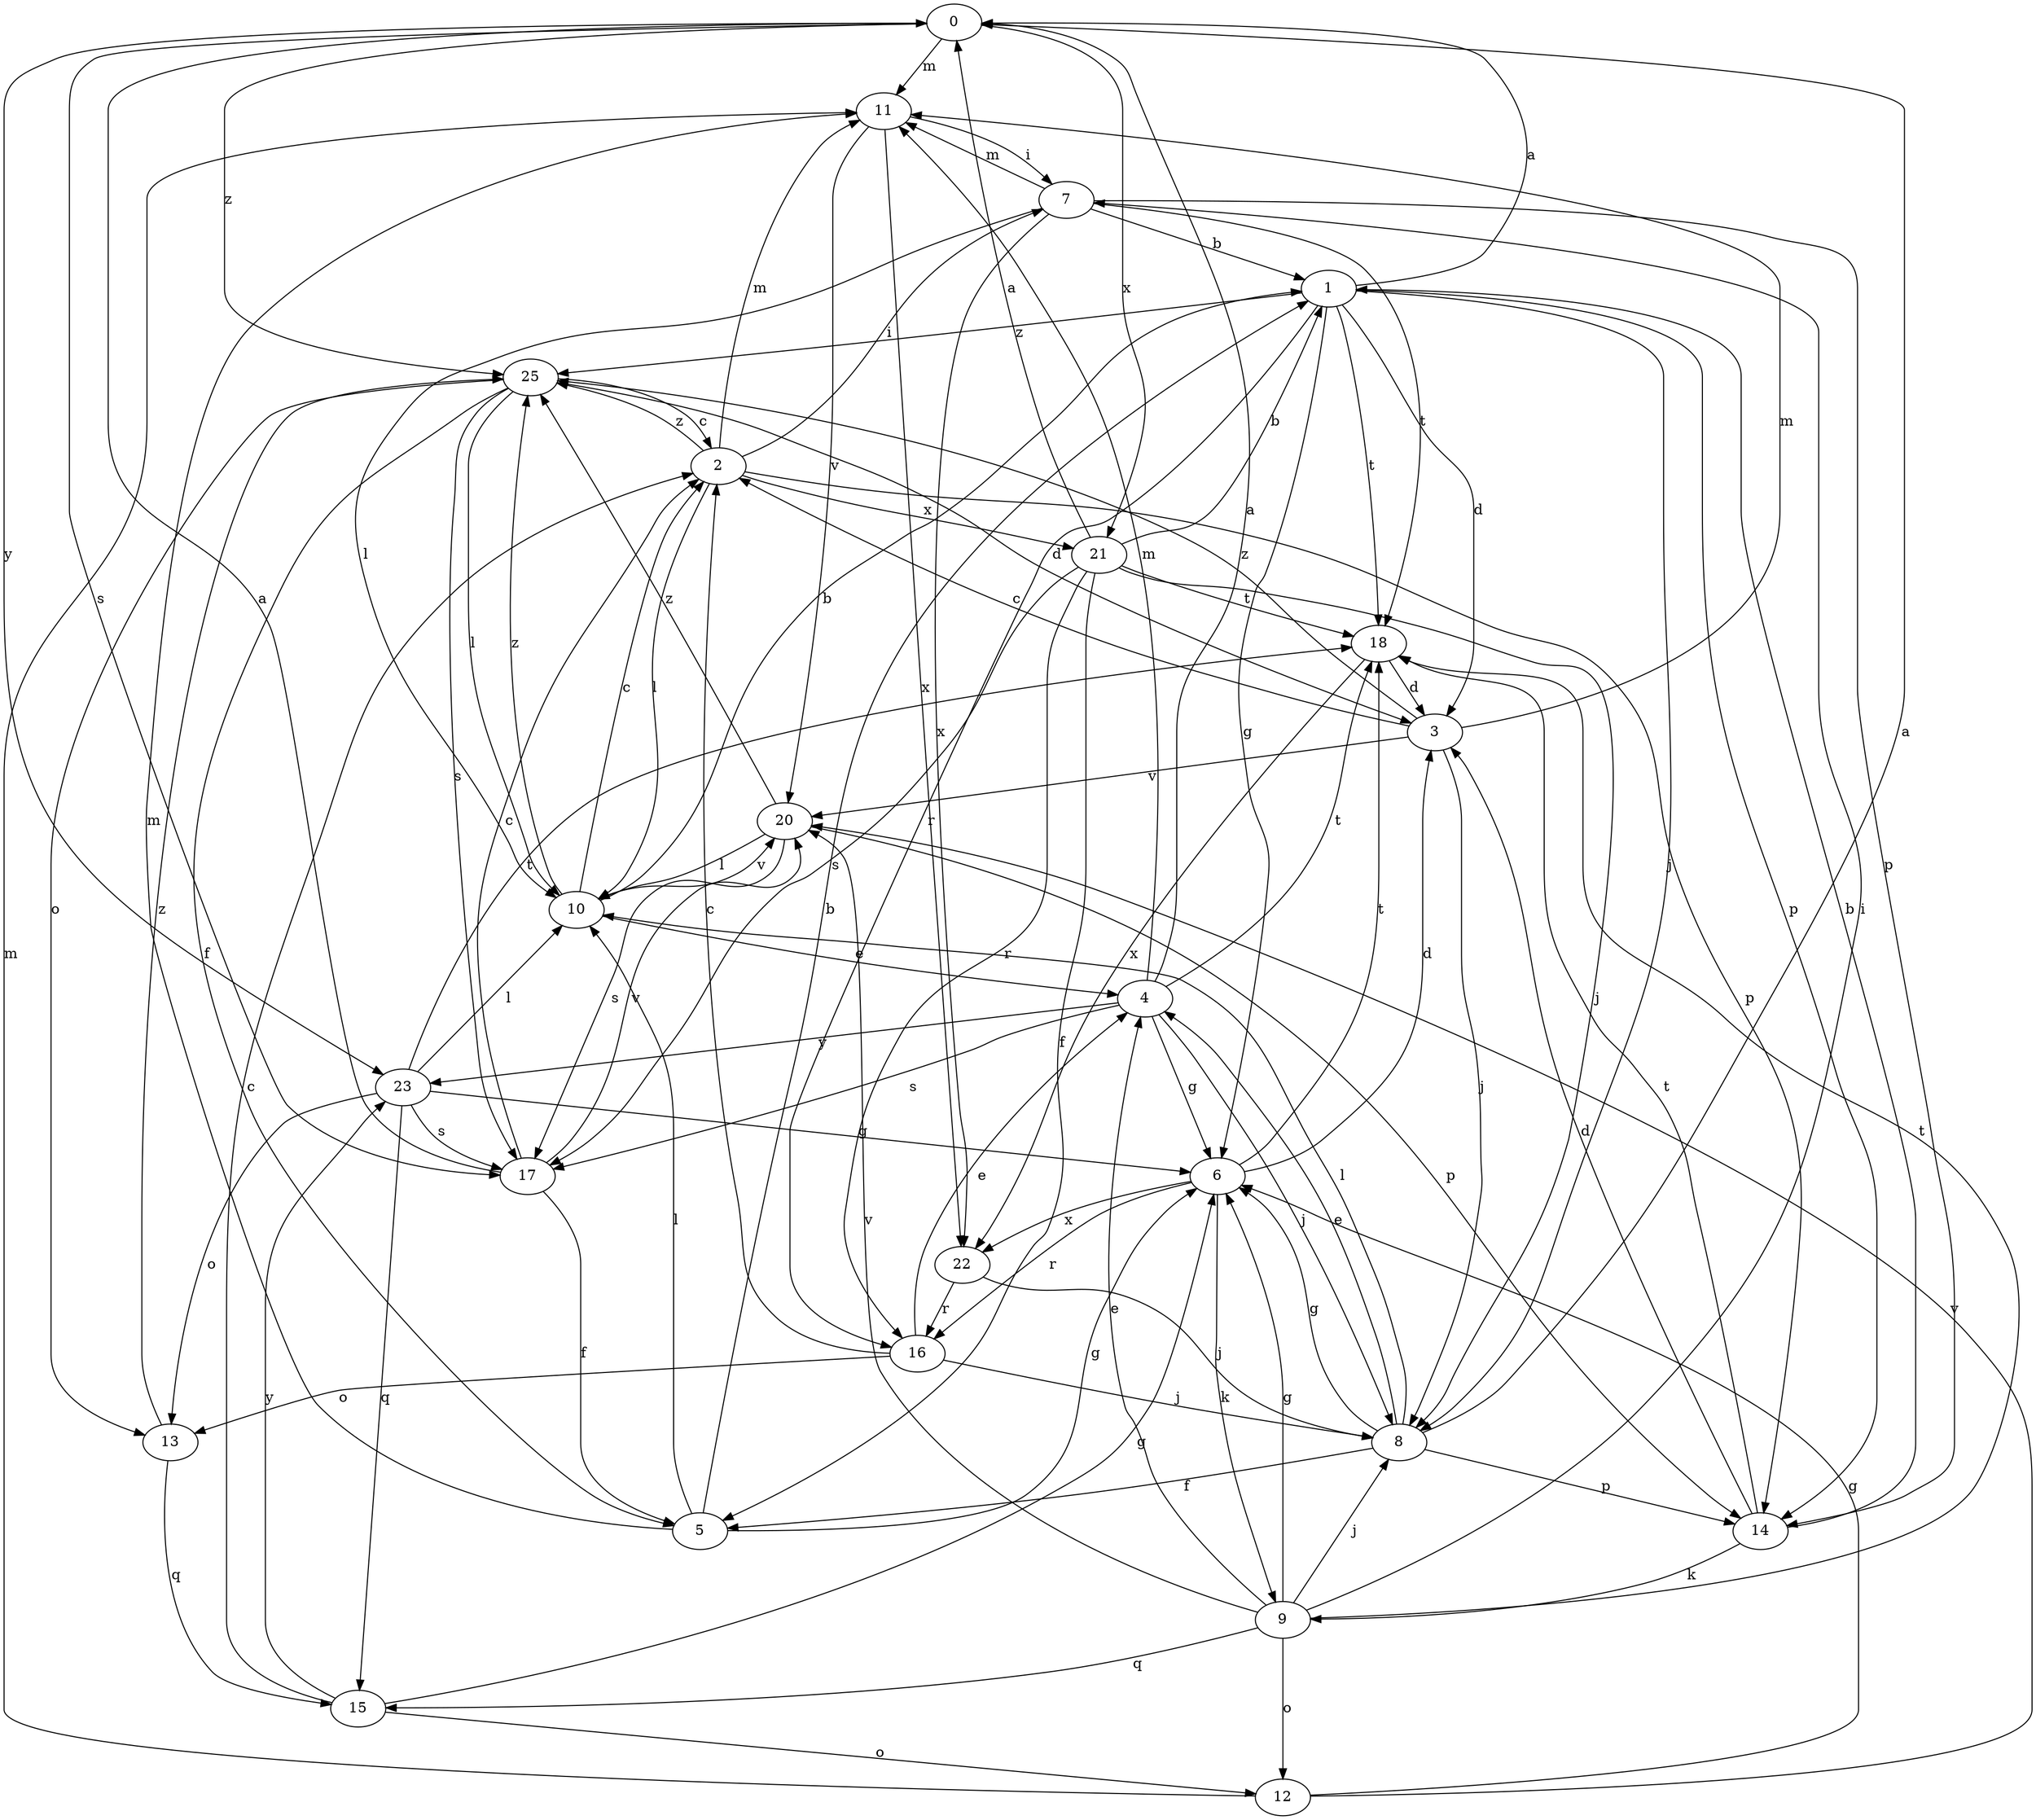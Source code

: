 strict digraph  {
0;
1;
2;
3;
4;
5;
6;
7;
8;
9;
10;
11;
12;
13;
14;
15;
16;
17;
18;
20;
21;
22;
23;
25;
0 -> 11  [label=m];
0 -> 17  [label=s];
0 -> 21  [label=x];
0 -> 23  [label=y];
0 -> 25  [label=z];
1 -> 0  [label=a];
1 -> 3  [label=d];
1 -> 6  [label=g];
1 -> 8  [label=j];
1 -> 14  [label=p];
1 -> 16  [label=r];
1 -> 18  [label=t];
1 -> 25  [label=z];
2 -> 7  [label=i];
2 -> 10  [label=l];
2 -> 11  [label=m];
2 -> 14  [label=p];
2 -> 21  [label=x];
2 -> 25  [label=z];
3 -> 2  [label=c];
3 -> 8  [label=j];
3 -> 11  [label=m];
3 -> 20  [label=v];
3 -> 25  [label=z];
4 -> 0  [label=a];
4 -> 6  [label=g];
4 -> 8  [label=j];
4 -> 11  [label=m];
4 -> 17  [label=s];
4 -> 18  [label=t];
4 -> 23  [label=y];
5 -> 1  [label=b];
5 -> 6  [label=g];
5 -> 10  [label=l];
5 -> 11  [label=m];
6 -> 3  [label=d];
6 -> 9  [label=k];
6 -> 16  [label=r];
6 -> 18  [label=t];
6 -> 22  [label=x];
7 -> 1  [label=b];
7 -> 10  [label=l];
7 -> 11  [label=m];
7 -> 14  [label=p];
7 -> 18  [label=t];
7 -> 22  [label=x];
8 -> 0  [label=a];
8 -> 4  [label=e];
8 -> 5  [label=f];
8 -> 6  [label=g];
8 -> 10  [label=l];
8 -> 14  [label=p];
9 -> 4  [label=e];
9 -> 6  [label=g];
9 -> 7  [label=i];
9 -> 8  [label=j];
9 -> 12  [label=o];
9 -> 15  [label=q];
9 -> 18  [label=t];
9 -> 20  [label=v];
10 -> 1  [label=b];
10 -> 2  [label=c];
10 -> 4  [label=e];
10 -> 20  [label=v];
10 -> 25  [label=z];
11 -> 7  [label=i];
11 -> 20  [label=v];
11 -> 22  [label=x];
12 -> 6  [label=g];
12 -> 11  [label=m];
12 -> 20  [label=v];
13 -> 15  [label=q];
13 -> 25  [label=z];
14 -> 1  [label=b];
14 -> 3  [label=d];
14 -> 9  [label=k];
14 -> 18  [label=t];
15 -> 2  [label=c];
15 -> 6  [label=g];
15 -> 12  [label=o];
15 -> 23  [label=y];
16 -> 2  [label=c];
16 -> 4  [label=e];
16 -> 8  [label=j];
16 -> 13  [label=o];
17 -> 0  [label=a];
17 -> 2  [label=c];
17 -> 5  [label=f];
17 -> 20  [label=v];
18 -> 3  [label=d];
18 -> 22  [label=x];
20 -> 10  [label=l];
20 -> 14  [label=p];
20 -> 17  [label=s];
20 -> 25  [label=z];
21 -> 0  [label=a];
21 -> 1  [label=b];
21 -> 5  [label=f];
21 -> 8  [label=j];
21 -> 16  [label=r];
21 -> 17  [label=s];
21 -> 18  [label=t];
22 -> 8  [label=j];
22 -> 16  [label=r];
23 -> 6  [label=g];
23 -> 10  [label=l];
23 -> 13  [label=o];
23 -> 15  [label=q];
23 -> 17  [label=s];
23 -> 18  [label=t];
25 -> 2  [label=c];
25 -> 3  [label=d];
25 -> 5  [label=f];
25 -> 10  [label=l];
25 -> 13  [label=o];
25 -> 17  [label=s];
}
